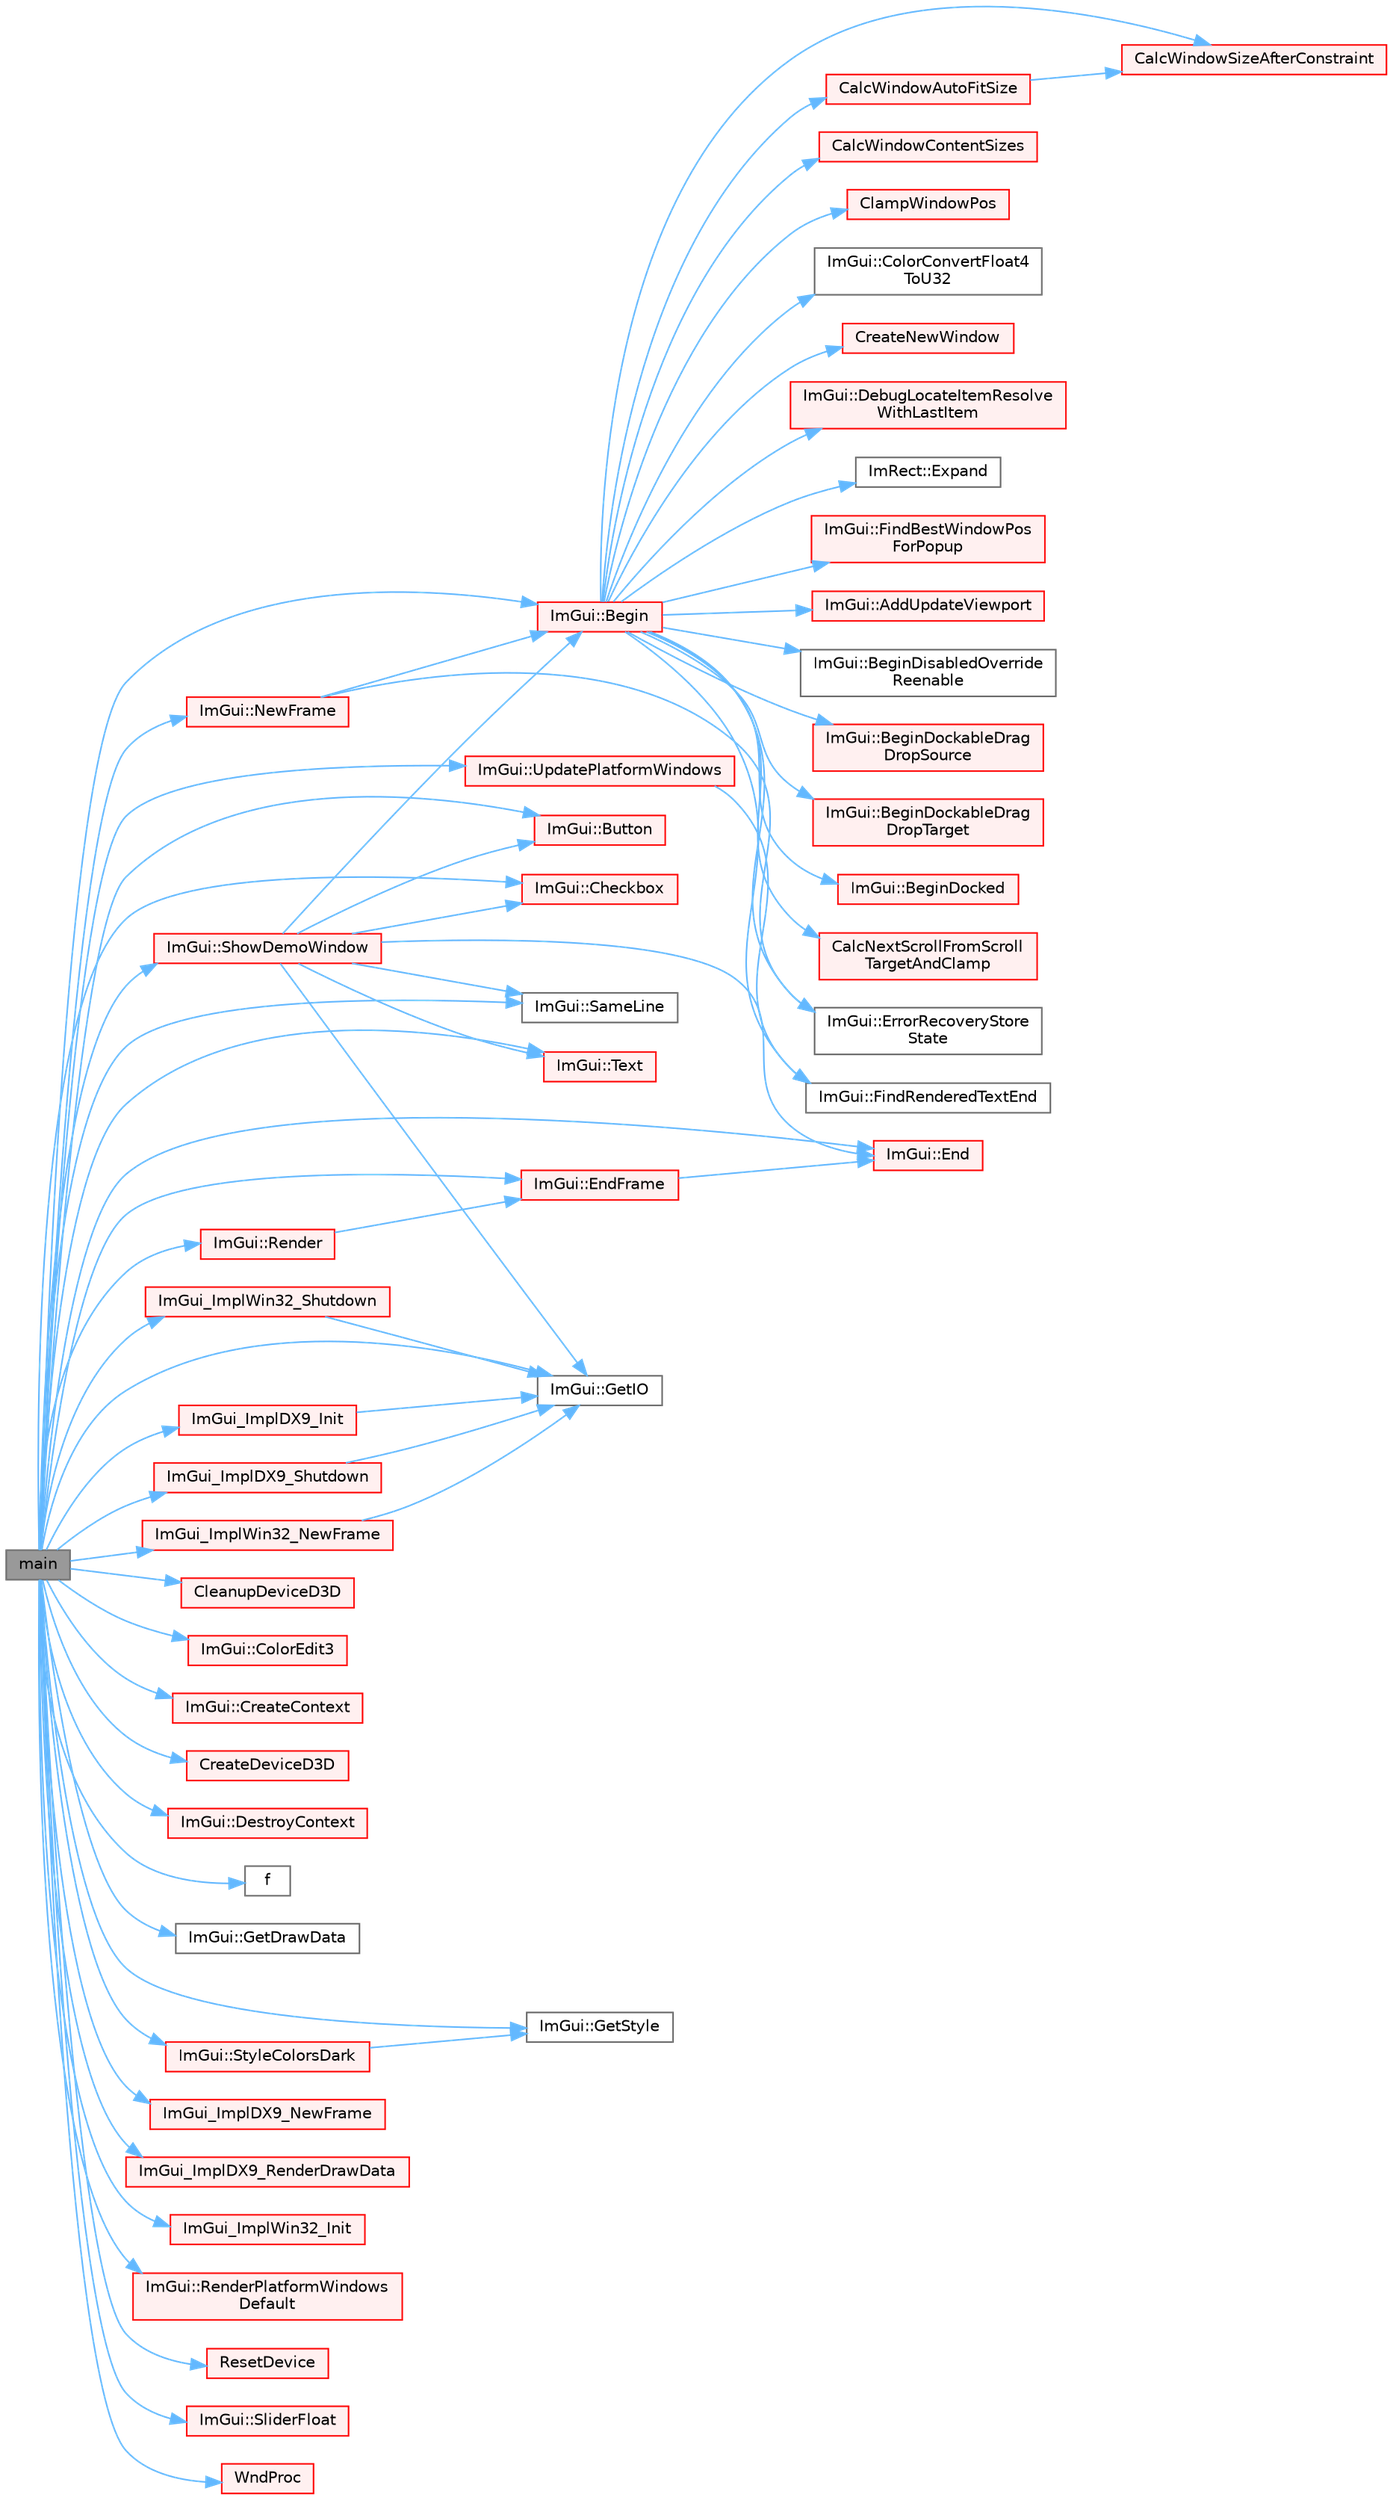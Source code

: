 digraph "main"
{
 // LATEX_PDF_SIZE
  bgcolor="transparent";
  edge [fontname=Helvetica,fontsize=10,labelfontname=Helvetica,labelfontsize=10];
  node [fontname=Helvetica,fontsize=10,shape=box,height=0.2,width=0.4];
  rankdir="LR";
  Node1 [id="Node000001",label="main",height=0.2,width=0.4,color="gray40", fillcolor="grey60", style="filled", fontcolor="black",tooltip=" "];
  Node1 -> Node2 [id="edge68_Node000001_Node000002",color="steelblue1",style="solid",tooltip=" "];
  Node2 [id="Node000002",label="ImGui::Begin",height=0.2,width=0.4,color="red", fillcolor="#FFF0F0", style="filled",URL="$namespace_im_gui.html#a581e58db0bc930bafa4a5d23093a2b99",tooltip=" "];
  Node2 -> Node3 [id="edge69_Node000002_Node000003",color="steelblue1",style="solid",tooltip=" "];
  Node3 [id="Node000003",label="ImGui::AddUpdateViewport",height=0.2,width=0.4,color="red", fillcolor="#FFF0F0", style="filled",URL="$namespace_im_gui.html#ada58e5d3e2efc3cef60f213d771408d8",tooltip=" "];
  Node2 -> Node24 [id="edge70_Node000002_Node000024",color="steelblue1",style="solid",tooltip=" "];
  Node24 [id="Node000024",label="ImGui::BeginDisabledOverride\lReenable",height=0.2,width=0.4,color="grey40", fillcolor="white", style="filled",URL="$namespace_im_gui.html#a26b36756e219b7129f894e1c2feb17a8",tooltip=" "];
  Node2 -> Node25 [id="edge71_Node000002_Node000025",color="steelblue1",style="solid",tooltip=" "];
  Node25 [id="Node000025",label="ImGui::BeginDockableDrag\lDropSource",height=0.2,width=0.4,color="red", fillcolor="#FFF0F0", style="filled",URL="$namespace_im_gui.html#a7a435b1565d4884e42a5ee5667f21a1f",tooltip=" "];
  Node2 -> Node374 [id="edge72_Node000002_Node000374",color="steelblue1",style="solid",tooltip=" "];
  Node374 [id="Node000374",label="ImGui::BeginDockableDrag\lDropTarget",height=0.2,width=0.4,color="red", fillcolor="#FFF0F0", style="filled",URL="$namespace_im_gui.html#a1725ff3becdb963b97c16d69d4c9f308",tooltip=" "];
  Node2 -> Node416 [id="edge73_Node000002_Node000416",color="steelblue1",style="solid",tooltip=" "];
  Node416 [id="Node000416",label="ImGui::BeginDocked",height=0.2,width=0.4,color="red", fillcolor="#FFF0F0", style="filled",URL="$namespace_im_gui.html#a627bb85e7c0ab597360f63719bfb1e55",tooltip=" "];
  Node2 -> Node267 [id="edge74_Node000002_Node000267",color="steelblue1",style="solid",tooltip=" "];
  Node267 [id="Node000267",label="CalcNextScrollFromScroll\lTargetAndClamp",height=0.2,width=0.4,color="red", fillcolor="#FFF0F0", style="filled",URL="$imgui_8cpp.html#a07abb80a54115cb5cf9da03351e29533",tooltip=" "];
  Node2 -> Node243 [id="edge75_Node000002_Node000243",color="steelblue1",style="solid",tooltip=" "];
  Node243 [id="Node000243",label="CalcWindowAutoFitSize",height=0.2,width=0.4,color="red", fillcolor="#FFF0F0", style="filled",URL="$imgui_8cpp.html#acbe6338daf87dc6ab636f02f1367eb41",tooltip=" "];
  Node243 -> Node246 [id="edge76_Node000243_Node000246",color="steelblue1",style="solid",tooltip=" "];
  Node246 [id="Node000246",label="CalcWindowSizeAfterConstraint",height=0.2,width=0.4,color="red", fillcolor="#FFF0F0", style="filled",URL="$imgui_8cpp.html#a0c4618a6985c33c4936f1d9f1c7b26b4",tooltip=" "];
  Node2 -> Node248 [id="edge77_Node000002_Node000248",color="steelblue1",style="solid",tooltip=" "];
  Node248 [id="Node000248",label="CalcWindowContentSizes",height=0.2,width=0.4,color="red", fillcolor="#FFF0F0", style="filled",URL="$imgui_8cpp.html#a6eddef51b4880a9f1dca88837f71fc6e",tooltip=" "];
  Node2 -> Node246 [id="edge78_Node000002_Node000246",color="steelblue1",style="solid",tooltip=" "];
  Node2 -> Node457 [id="edge79_Node000002_Node000457",color="steelblue1",style="solid",tooltip=" "];
  Node457 [id="Node000457",label="ClampWindowPos",height=0.2,width=0.4,color="red", fillcolor="#FFF0F0", style="filled",URL="$imgui_8cpp.html#a27b88f27774c413d5578ab6a3f989872",tooltip=" "];
  Node2 -> Node93 [id="edge80_Node000002_Node000093",color="steelblue1",style="solid",tooltip=" "];
  Node93 [id="Node000093",label="ImGui::ColorConvertFloat4\lToU32",height=0.2,width=0.4,color="grey40", fillcolor="white", style="filled",URL="$namespace_im_gui.html#abe2691de0b1a71c774ab24cc91564a94",tooltip=" "];
  Node2 -> Node458 [id="edge81_Node000002_Node000458",color="steelblue1",style="solid",tooltip=" "];
  Node458 [id="Node000458",label="CreateNewWindow",height=0.2,width=0.4,color="red", fillcolor="#FFF0F0", style="filled",URL="$imgui_8cpp.html#a3c92847eb67e7138e6f9af0ee66d3b33",tooltip=" "];
  Node2 -> Node115 [id="edge82_Node000002_Node000115",color="steelblue1",style="solid",tooltip=" "];
  Node115 [id="Node000115",label="ImGui::DebugLocateItemResolve\lWithLastItem",height=0.2,width=0.4,color="red", fillcolor="#FFF0F0", style="filled",URL="$namespace_im_gui.html#ae8ab0d7dfc90af8e82db3ed9e7829219",tooltip=" "];
  Node2 -> Node464 [id="edge83_Node000002_Node000464",color="steelblue1",style="solid",tooltip=" "];
  Node464 [id="Node000464",label="ImGui::ErrorRecoveryStore\lState",height=0.2,width=0.4,color="grey40", fillcolor="white", style="filled",URL="$namespace_im_gui.html#ac961d81019f580ffaec6b8857635a348",tooltip=" "];
  Node2 -> Node197 [id="edge84_Node000002_Node000197",color="steelblue1",style="solid",tooltip=" "];
  Node197 [id="Node000197",label="ImRect::Expand",height=0.2,width=0.4,color="grey40", fillcolor="white", style="filled",URL="$struct_im_rect.html#af33a7424c3341d08acd69da30c27c753",tooltip=" "];
  Node2 -> Node465 [id="edge85_Node000002_Node000465",color="steelblue1",style="solid",tooltip=" "];
  Node465 [id="Node000465",label="ImGui::FindBestWindowPos\lForPopup",height=0.2,width=0.4,color="red", fillcolor="#FFF0F0", style="filled",URL="$namespace_im_gui.html#a310ff87cbe678e2c632bf1f5577a7fbd",tooltip=" "];
  Node2 -> Node152 [id="edge86_Node000002_Node000152",color="steelblue1",style="solid",tooltip=" "];
  Node152 [id="Node000152",label="ImGui::FindRenderedTextEnd",height=0.2,width=0.4,color="grey40", fillcolor="white", style="filled",URL="$namespace_im_gui.html#a7671e1dbc803a31b06081b52a771d83f",tooltip=" "];
  Node1 -> Node512 [id="edge87_Node000001_Node000512",color="steelblue1",style="solid",tooltip=" "];
  Node512 [id="Node000512",label="ImGui::Button",height=0.2,width=0.4,color="red", fillcolor="#FFF0F0", style="filled",URL="$namespace_im_gui.html#a38094c568ce398db5a3abb9d3ac92030",tooltip=" "];
  Node1 -> Node515 [id="edge88_Node000001_Node000515",color="steelblue1",style="solid",tooltip=" "];
  Node515 [id="Node000515",label="ImGui::Checkbox",height=0.2,width=0.4,color="red", fillcolor="#FFF0F0", style="filled",URL="$namespace_im_gui.html#a57d73c1d0ef807fef734d91024092027",tooltip=" "];
  Node1 -> Node516 [id="edge89_Node000001_Node000516",color="steelblue1",style="solid",tooltip=" "];
  Node516 [id="Node000516",label="CleanupDeviceD3D",height=0.2,width=0.4,color="red", fillcolor="#FFF0F0", style="filled",URL="$runtime_2imgui_2examples_2example__sdl2__directx11_2main_8cpp.html#ae184460b32863da763541b7e59cfdae7",tooltip=" "];
  Node1 -> Node518 [id="edge90_Node000001_Node000518",color="steelblue1",style="solid",tooltip=" "];
  Node518 [id="Node000518",label="ImGui::ColorEdit3",height=0.2,width=0.4,color="red", fillcolor="#FFF0F0", style="filled",URL="$namespace_im_gui.html#a5afe76ba1c91f07363e40396e7df656e",tooltip=" "];
  Node1 -> Node652 [id="edge91_Node000001_Node000652",color="steelblue1",style="solid",tooltip=" "];
  Node652 [id="Node000652",label="ImGui::CreateContext",height=0.2,width=0.4,color="red", fillcolor="#FFF0F0", style="filled",URL="$namespace_im_gui.html#a4ff6c9ad05a0eba37ce1b5ff1607810a",tooltip=" "];
  Node1 -> Node664 [id="edge92_Node000001_Node000664",color="steelblue1",style="solid",tooltip=" "];
  Node664 [id="Node000664",label="CreateDeviceD3D",height=0.2,width=0.4,color="red", fillcolor="#FFF0F0", style="filled",URL="$runtime_2imgui_2examples_2example__sdl2__directx11_2main_8cpp.html#a9adec99bddda709d509857760a77a8fe",tooltip=" "];
  Node1 -> Node666 [id="edge93_Node000001_Node000666",color="steelblue1",style="solid",tooltip=" "];
  Node666 [id="Node000666",label="ImGui::DestroyContext",height=0.2,width=0.4,color="red", fillcolor="#FFF0F0", style="filled",URL="$namespace_im_gui.html#ab9132deece575023170cd8e681d0581d",tooltip=" "];
  Node1 -> Node87 [id="edge94_Node000001_Node000087",color="steelblue1",style="solid",tooltip=" "];
  Node87 [id="Node000087",label="ImGui::End",height=0.2,width=0.4,color="red", fillcolor="#FFF0F0", style="filled",URL="$namespace_im_gui.html#a5479d93794a004c67ceb6d13f37c8254",tooltip=" "];
  Node1 -> Node680 [id="edge95_Node000001_Node000680",color="steelblue1",style="solid",tooltip=" "];
  Node680 [id="Node000680",label="ImGui::EndFrame",height=0.2,width=0.4,color="red", fillcolor="#FFF0F0", style="filled",URL="$namespace_im_gui.html#a246c37da45e88a12ade440a0feacb4ee",tooltip=" "];
  Node680 -> Node87 [id="edge96_Node000680_Node000087",color="steelblue1",style="solid",tooltip=" "];
  Node1 -> Node7 [id="edge97_Node000001_Node000007",color="steelblue1",style="solid",tooltip=" "];
  Node7 [id="Node000007",label="f",height=0.2,width=0.4,color="grey40", fillcolor="white", style="filled",URL="$cxx11__tensor__map_8cpp.html#a7f507fea02198f6cb81c86640c7b1a4e",tooltip=" "];
  Node1 -> Node712 [id="edge98_Node000001_Node000712",color="steelblue1",style="solid",tooltip=" "];
  Node712 [id="Node000712",label="ImGui::GetDrawData",height=0.2,width=0.4,color="grey40", fillcolor="white", style="filled",URL="$namespace_im_gui.html#ab73131dc44b1267dac04f0c2bb0af983",tooltip=" "];
  Node1 -> Node669 [id="edge99_Node000001_Node000669",color="steelblue1",style="solid",tooltip=" "];
  Node669 [id="Node000669",label="ImGui::GetIO",height=0.2,width=0.4,color="grey40", fillcolor="white", style="filled",URL="$namespace_im_gui.html#a3179e560812f878f3961ce803a5d9302",tooltip=" "];
  Node1 -> Node713 [id="edge100_Node000001_Node000713",color="steelblue1",style="solid",tooltip=" "];
  Node713 [id="Node000713",label="ImGui::GetStyle",height=0.2,width=0.4,color="grey40", fillcolor="white", style="filled",URL="$namespace_im_gui.html#abafef4bb3e3654efd96a47b2e22870a7",tooltip=" "];
  Node1 -> Node714 [id="edge101_Node000001_Node000714",color="steelblue1",style="solid",tooltip=" "];
  Node714 [id="Node000714",label="ImGui_ImplDX9_Init",height=0.2,width=0.4,color="red", fillcolor="#FFF0F0", style="filled",URL="$imgui__impl__dx9_8cpp.html#a0413f4dbb5cbe0c394bd7a06275ede50",tooltip=" "];
  Node714 -> Node669 [id="edge102_Node000714_Node000669",color="steelblue1",style="solid",tooltip=" "];
  Node1 -> Node727 [id="edge103_Node000001_Node000727",color="steelblue1",style="solid",tooltip=" "];
  Node727 [id="Node000727",label="ImGui_ImplDX9_NewFrame",height=0.2,width=0.4,color="red", fillcolor="#FFF0F0", style="filled",URL="$imgui__impl__dx9_8cpp.html#a3a0dcb8a903e9924d3e0ab2c5c37b060",tooltip=" "];
  Node1 -> Node722 [id="edge104_Node000001_Node000722",color="steelblue1",style="solid",tooltip=" "];
  Node722 [id="Node000722",label="ImGui_ImplDX9_RenderDrawData",height=0.2,width=0.4,color="red", fillcolor="#FFF0F0", style="filled",URL="$imgui__impl__dx9_8cpp.html#add0a144ea811488449d56a3317f20017",tooltip=" "];
  Node1 -> Node804 [id="edge105_Node000001_Node000804",color="steelblue1",style="solid",tooltip=" "];
  Node804 [id="Node000804",label="ImGui_ImplDX9_Shutdown",height=0.2,width=0.4,color="red", fillcolor="#FFF0F0", style="filled",URL="$imgui__impl__dx9_8cpp.html#a5e30073c13a72eb3d578541e796cf646",tooltip=" "];
  Node804 -> Node669 [id="edge106_Node000804_Node000669",color="steelblue1",style="solid",tooltip=" "];
  Node1 -> Node808 [id="edge107_Node000001_Node000808",color="steelblue1",style="solid",tooltip=" "];
  Node808 [id="Node000808",label="ImGui_ImplWin32_Init",height=0.2,width=0.4,color="red", fillcolor="#FFF0F0", style="filled",URL="$imgui__impl__win32_8cpp.html#a9f752412a1f6dfdf6fc00dbbd90a8428",tooltip=" "];
  Node1 -> Node860 [id="edge108_Node000001_Node000860",color="steelblue1",style="solid",tooltip=" "];
  Node860 [id="Node000860",label="ImGui_ImplWin32_NewFrame",height=0.2,width=0.4,color="red", fillcolor="#FFF0F0", style="filled",URL="$imgui__impl__win32_8cpp.html#ade4f55b90fdbd75a562d894d33f1909e",tooltip=" "];
  Node860 -> Node669 [id="edge109_Node000860_Node000669",color="steelblue1",style="solid",tooltip=" "];
  Node1 -> Node866 [id="edge110_Node000001_Node000866",color="steelblue1",style="solid",tooltip=" "];
  Node866 [id="Node000866",label="ImGui_ImplWin32_Shutdown",height=0.2,width=0.4,color="red", fillcolor="#FFF0F0", style="filled",URL="$imgui__impl__win32_8cpp.html#a4eddd1969cc460312197f2df3dbc992a",tooltip=" "];
  Node866 -> Node669 [id="edge111_Node000866_Node000669",color="steelblue1",style="solid",tooltip=" "];
  Node1 -> Node868 [id="edge112_Node000001_Node000868",color="steelblue1",style="solid",tooltip=" "];
  Node868 [id="Node000868",label="ImGui::NewFrame",height=0.2,width=0.4,color="red", fillcolor="#FFF0F0", style="filled",URL="$namespace_im_gui.html#ab3f1fc018f903b7ad79fd10663375774",tooltip=" "];
  Node868 -> Node2 [id="edge113_Node000868_Node000002",color="steelblue1",style="solid",tooltip=" "];
  Node868 -> Node464 [id="edge114_Node000868_Node000464",color="steelblue1",style="solid",tooltip=" "];
  Node1 -> Node1012 [id="edge115_Node000001_Node001012",color="steelblue1",style="solid",tooltip=" "];
  Node1012 [id="Node001012",label="ImGui::Render",height=0.2,width=0.4,color="red", fillcolor="#FFF0F0", style="filled",URL="$namespace_im_gui.html#ab51a164f547317c16c441f1599e3946d",tooltip=" "];
  Node1012 -> Node680 [id="edge116_Node001012_Node000680",color="steelblue1",style="solid",tooltip=" "];
  Node1 -> Node1029 [id="edge117_Node000001_Node001029",color="steelblue1",style="solid",tooltip=" "];
  Node1029 [id="Node001029",label="ImGui::RenderPlatformWindows\lDefault",height=0.2,width=0.4,color="red", fillcolor="#FFF0F0", style="filled",URL="$namespace_im_gui.html#a6b071e16d5fd79c23459135ff562bef5",tooltip=" "];
  Node1 -> Node1030 [id="edge118_Node000001_Node001030",color="steelblue1",style="solid",tooltip=" "];
  Node1030 [id="Node001030",label="ResetDevice",height=0.2,width=0.4,color="red", fillcolor="#FFF0F0", style="filled",URL="$runtime_2imgui_2examples_2example__win32__directx9_2main_8cpp.html#a56172de98a5b7370d34478ff4aa164d4",tooltip=" "];
  Node1 -> Node177 [id="edge119_Node000001_Node000177",color="steelblue1",style="solid",tooltip=" "];
  Node177 [id="Node000177",label="ImGui::SameLine",height=0.2,width=0.4,color="grey40", fillcolor="white", style="filled",URL="$namespace_im_gui.html#addd433eb3aae59119e341e80db474f66",tooltip=" "];
  Node1 -> Node1031 [id="edge120_Node000001_Node001031",color="steelblue1",style="solid",tooltip=" "];
  Node1031 [id="Node001031",label="ImGui::ShowDemoWindow",height=0.2,width=0.4,color="red", fillcolor="#FFF0F0", style="filled",URL="$namespace_im_gui.html#af95643a0ce4893b9e57c12991922fb18",tooltip=" "];
  Node1031 -> Node2 [id="edge121_Node001031_Node000002",color="steelblue1",style="solid",tooltip=" "];
  Node1031 -> Node512 [id="edge122_Node001031_Node000512",color="steelblue1",style="solid",tooltip=" "];
  Node1031 -> Node515 [id="edge123_Node001031_Node000515",color="steelblue1",style="solid",tooltip=" "];
  Node1031 -> Node87 [id="edge124_Node001031_Node000087",color="steelblue1",style="solid",tooltip=" "];
  Node1031 -> Node669 [id="edge125_Node001031_Node000669",color="steelblue1",style="solid",tooltip=" "];
  Node1031 -> Node177 [id="edge126_Node001031_Node000177",color="steelblue1",style="solid",tooltip=" "];
  Node1031 -> Node526 [id="edge127_Node001031_Node000526",color="steelblue1",style="solid",tooltip=" "];
  Node526 [id="Node000526",label="ImGui::Text",height=0.2,width=0.4,color="red", fillcolor="#FFF0F0", style="filled",URL="$namespace_im_gui.html#a9e7b83611fe441d54fad2effb4bf4965",tooltip=" "];
  Node1 -> Node1081 [id="edge128_Node000001_Node001081",color="steelblue1",style="solid",tooltip=" "];
  Node1081 [id="Node001081",label="ImGui::SliderFloat",height=0.2,width=0.4,color="red", fillcolor="#FFF0F0", style="filled",URL="$namespace_im_gui.html#a864f761801792a0cc5ce3408f3392cfc",tooltip=" "];
  Node1 -> Node1475 [id="edge129_Node000001_Node001475",color="steelblue1",style="solid",tooltip=" "];
  Node1475 [id="Node001475",label="ImGui::StyleColorsDark",height=0.2,width=0.4,color="red", fillcolor="#FFF0F0", style="filled",URL="$namespace_im_gui.html#a26c67fc14081b359566d5e135cd8c767",tooltip=" "];
  Node1475 -> Node713 [id="edge130_Node001475_Node000713",color="steelblue1",style="solid",tooltip=" "];
  Node1 -> Node526 [id="edge131_Node000001_Node000526",color="steelblue1",style="solid",tooltip=" "];
  Node1 -> Node1478 [id="edge132_Node000001_Node001478",color="steelblue1",style="solid",tooltip=" "];
  Node1478 [id="Node001478",label="ImGui::UpdatePlatformWindows",height=0.2,width=0.4,color="red", fillcolor="#FFF0F0", style="filled",URL="$namespace_im_gui.html#aec5bbce3200aa681dac6a1915ef07f60",tooltip=" "];
  Node1478 -> Node152 [id="edge133_Node001478_Node000152",color="steelblue1",style="solid",tooltip=" "];
  Node1 -> Node1480 [id="edge134_Node000001_Node001480",color="steelblue1",style="solid",tooltip=" "];
  Node1480 [id="Node001480",label="WndProc",height=0.2,width=0.4,color="red", fillcolor="#FFF0F0", style="filled",URL="$runtime_2imgui_2examples_2example__win32__directx10_2main_8cpp.html#ad1644ad75d6f865267b0a5c58254ec1f",tooltip=" "];
}
